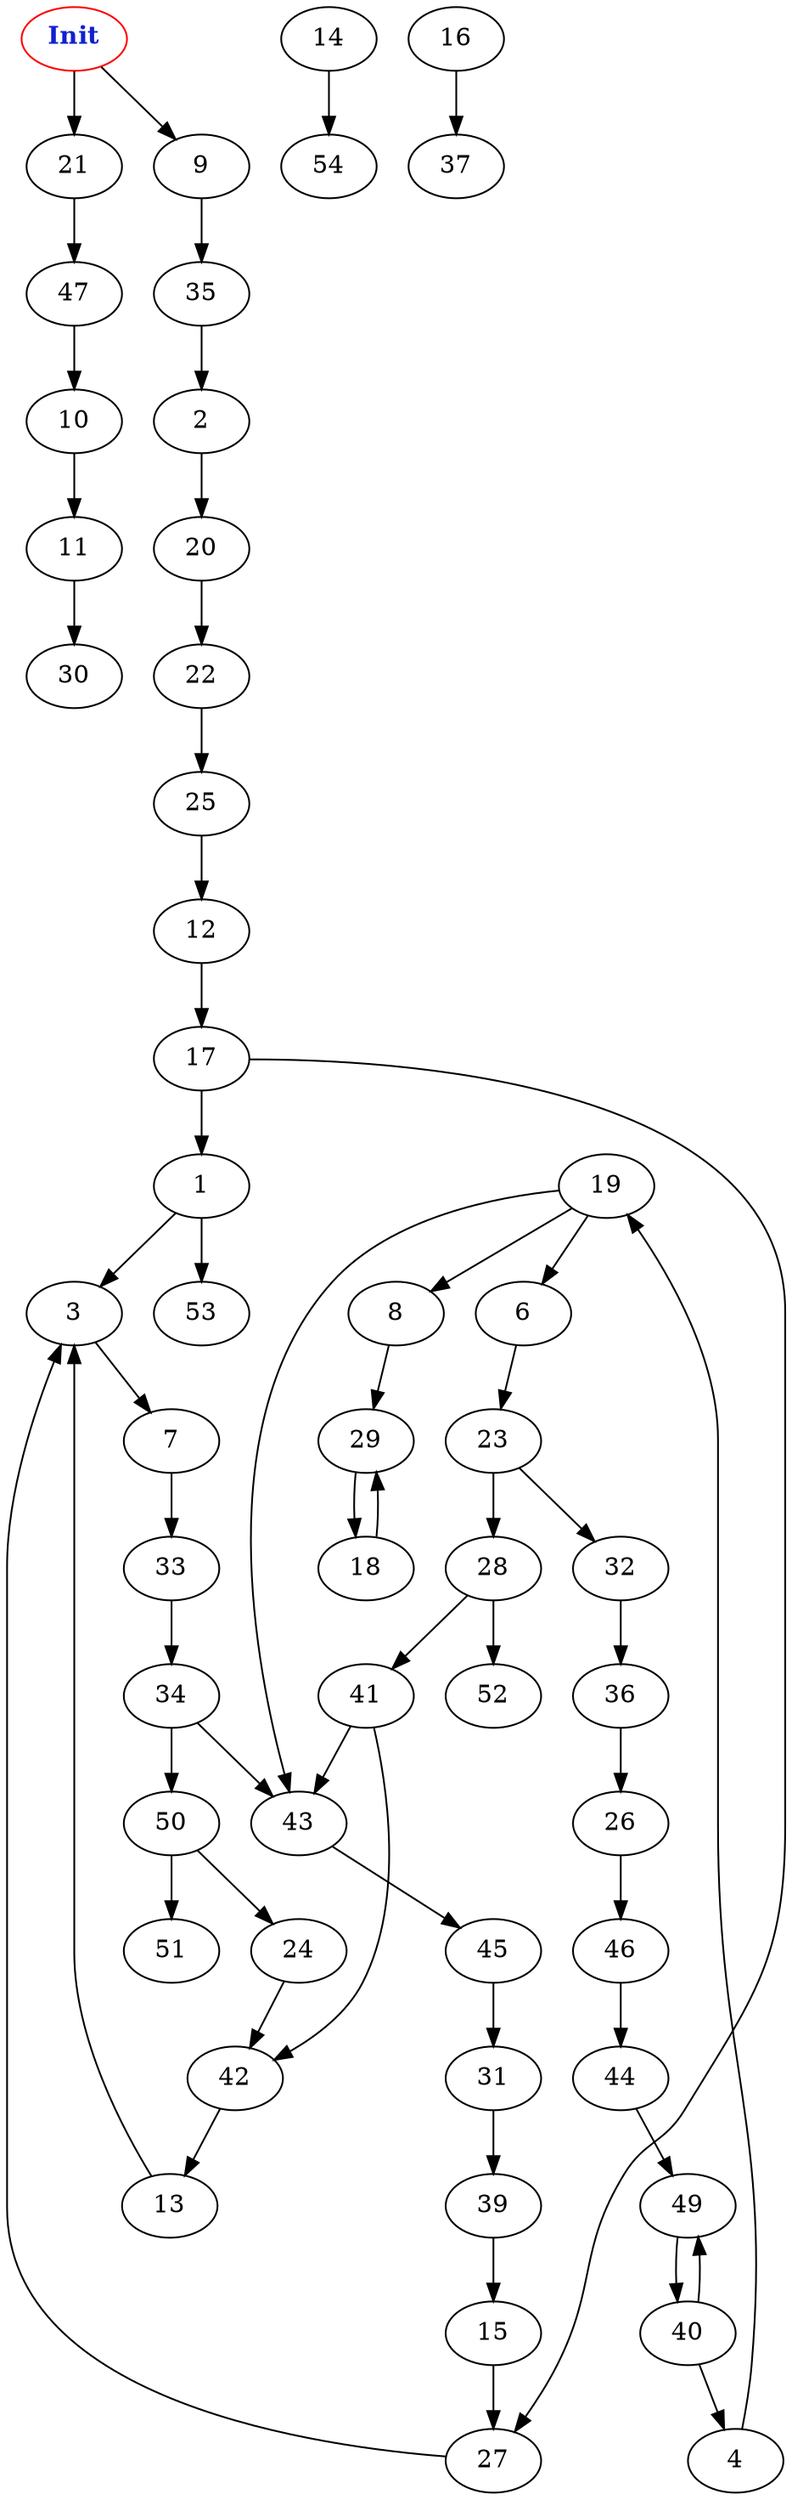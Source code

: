 digraph "Perturbed Net Graph with 52 nodes" {
edge ["class"="link-class"]
"0" ["color"="red","label"=<<b>Init</b>>,"fontcolor"="#1020d0"]
"0" -> "21" ["weight"="2.0"]
"0" -> "9" ["weight"="1.0"]
"21" -> "47" ["weight"="7.0"]
"9" -> "35" ["weight"="5.0"]
"10" -> "11" ["weight"="5.0"]
"11" -> "30" ["weight"="6.0"]
"1" -> "3" ["weight"="2.0"]
"1" -> "53" ["weight"="9.0"]
"3" -> "7" ["weight"="5.0"]
"6" -> "23" ["weight"="5.0"]
"23" -> "32" ["weight"="2.0"]
"23" -> "28" ["weight"="8.0"]
"2" -> "20" ["weight"="2.0"]
"20" -> "22" ["weight"="1.0"]
"18" -> "29" ["weight"="5.0"]
"29" -> "18" ["weight"="2.0"]
"8" -> "29" ["weight"="1.0"]
"4" -> "19" ["weight"="6.0"]
"19" -> "43" ["weight"="2.0"]
"19" -> "8" ["weight"="2.0"]
"19" -> "6" ["weight"="2.0"]
"42" -> "13" ["weight"="2.0"]
"13" -> "3" ["weight"="2.0"]
"7" -> "33" ["weight"="3.0"]
"24" -> "42" ["weight"="1.0"]
"25" -> "12" ["weight"="5.0"]
"12" -> "17" ["weight"="9.0"]
"17" -> "1" ["weight"="8.0"]
"17" -> "27" ["weight"="7.0"]
"14" -> "54" ["weight"="7.0"]
"22" -> "25" ["weight"="4.0"]
"46" -> "44" ["weight"="1.0"]
"44" -> "49" ["weight"="6.0"]
"49" -> "40" ["weight"="4.0"]
"28" -> "41" ["weight"="2.0"]
"28" -> "52" ["weight"="2.0"]
"41" -> "43" ["weight"="4.0"]
"41" -> "42" ["weight"="1.0"]
"47" -> "10" ["weight"="5.0"]
"33" -> "34" ["weight"="4.0"]
"34" -> "43" ["weight"="3.0"]
"34" -> "50" ["weight"="3.0"]
"35" -> "2" ["weight"="7.0"]
"43" -> "45" ["weight"="1.0"]
"45" -> "31" ["weight"="7.0"]
"31" -> "39" ["weight"="4.0"]
"39" -> "15" ["weight"="1.0"]
"27" -> "3" ["weight"="3.0"]
"32" -> "36" ["weight"="5.0"]
"36" -> "26" ["weight"="1.0"]
"50" -> "24" ["weight"="2.0"]
"50" -> "51" ["weight"="4.0"]
"40" -> "4" ["weight"="6.0"]
"40" -> "49" ["weight"="9.0"]
"15" -> "27" ["weight"="9.0"]
"16" -> "37" ["weight"="4.0"]
"26" -> "46" ["weight"="1.0"]
}
